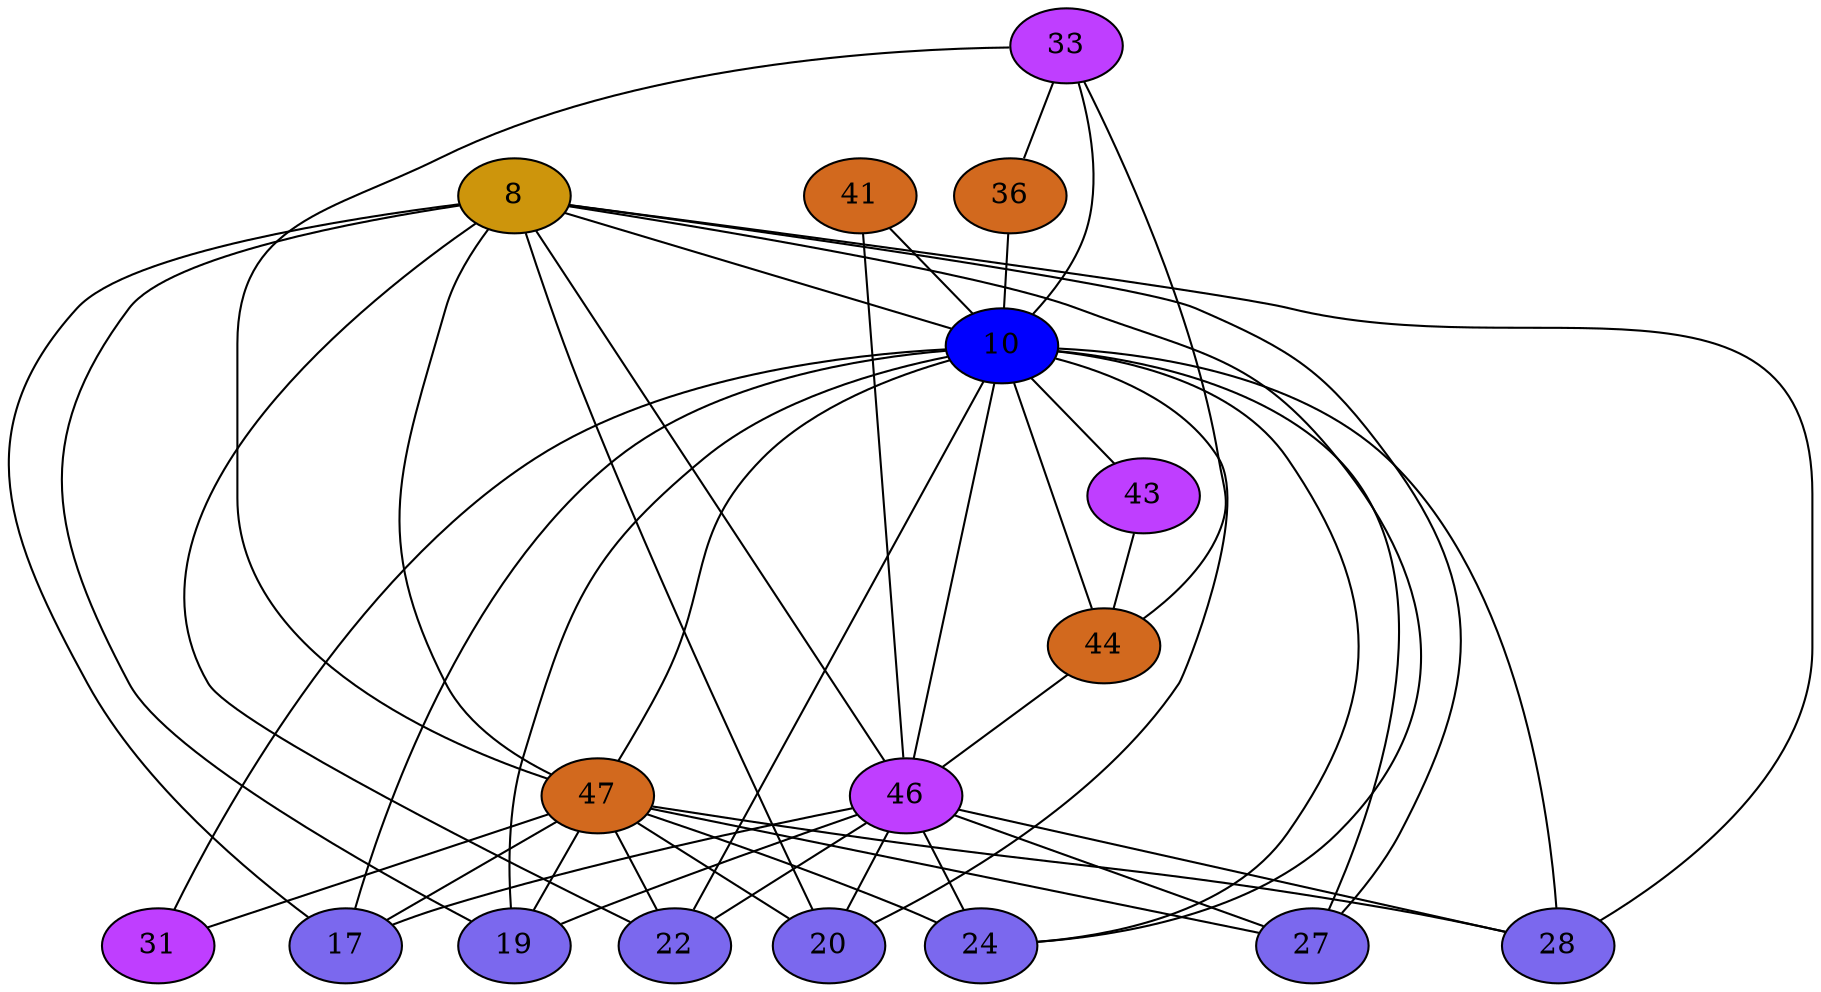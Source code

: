 strict graph {
33[label="33" style=filled fillcolor="darkorchid1"];
33 -- 36
33 -- 10
33 -- 44
33 -- 47
36[label="36" style=filled fillcolor="chocolate"];
36 -- 33
36 -- 10
8[label="8" style=filled fillcolor="darkgoldenrod3"];
8 -- 17
8 -- 19
8 -- 20
8 -- 22
8 -- 24
8 -- 10
8 -- 27
8 -- 28
8 -- 46
8 -- 47
41[label="41" style=filled fillcolor="chocolate"];
41 -- 10
41 -- 46
10[label="10" style=filled fillcolor="blue1"];
10 -- 33
10 -- 36
10 -- 8
10 -- 41
10 -- 43
10 -- 44
10 -- 46
10 -- 47
10 -- 17
10 -- 19
10 -- 20
10 -- 22
10 -- 24
10 -- 27
10 -- 28
10 -- 31
43[label="43" style=filled fillcolor="darkorchid1"];
43 -- 10
43 -- 44
44[label="44" style=filled fillcolor="chocolate"];
44 -- 33
44 -- 10
44 -- 43
44 -- 46
46[label="46" style=filled fillcolor="darkorchid1"];
46 -- 17
46 -- 19
46 -- 20
46 -- 22
46 -- 24
46 -- 8
46 -- 41
46 -- 10
46 -- 27
46 -- 44
46 -- 28
47[label="47" style=filled fillcolor="chocolate"];
47 -- 33
47 -- 17
47 -- 19
47 -- 20
47 -- 22
47 -- 24
47 -- 8
47 -- 10
47 -- 27
47 -- 28
47 -- 31
17[label="17" style=filled fillcolor="mediumslateblue"];
17 -- 8
17 -- 10
17 -- 46
17 -- 47
19[label="19" style=filled fillcolor="mediumslateblue"];
19 -- 8
19 -- 10
19 -- 46
19 -- 47
20[label="20" style=filled fillcolor="mediumslateblue"];
20 -- 8
20 -- 10
20 -- 46
20 -- 47
22[label="22" style=filled fillcolor="mediumslateblue"];
22 -- 8
22 -- 10
22 -- 46
22 -- 47
24[label="24" style=filled fillcolor="mediumslateblue"];
24 -- 8
24 -- 10
24 -- 46
24 -- 47
27[label="27" style=filled fillcolor="mediumslateblue"];
27 -- 8
27 -- 10
27 -- 46
27 -- 47
28[label="28" style=filled fillcolor="mediumslateblue"];
28 -- 8
28 -- 10
28 -- 46
28 -- 47
31[label="31" style=filled fillcolor="darkorchid1"];
31 -- 10
31 -- 47
}